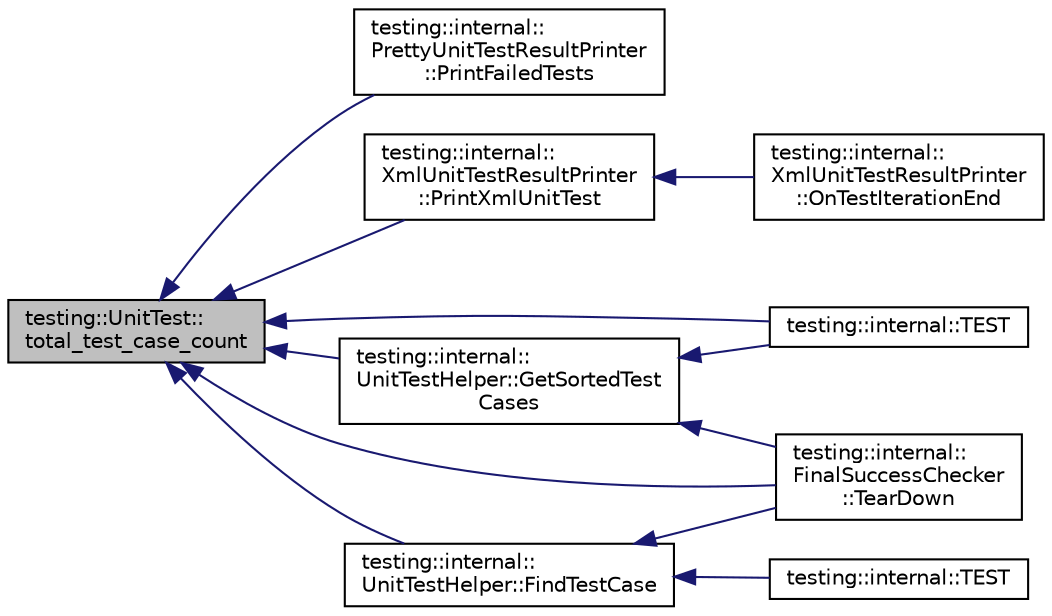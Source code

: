 digraph "testing::UnitTest::total_test_case_count"
{
  edge [fontname="Helvetica",fontsize="10",labelfontname="Helvetica",labelfontsize="10"];
  node [fontname="Helvetica",fontsize="10",shape=record];
  rankdir="LR";
  Node409 [label="testing::UnitTest::\ltotal_test_case_count",height=0.2,width=0.4,color="black", fillcolor="grey75", style="filled", fontcolor="black"];
  Node409 -> Node410 [dir="back",color="midnightblue",fontsize="10",style="solid",fontname="Helvetica"];
  Node410 [label="testing::internal::\lPrettyUnitTestResultPrinter\l::PrintFailedTests",height=0.2,width=0.4,color="black", fillcolor="white", style="filled",URL="$d7/d8b/classtesting_1_1internal_1_1_pretty_unit_test_result_printer.html#aca5a9dc08998948e293b307d931b3f86"];
  Node409 -> Node411 [dir="back",color="midnightblue",fontsize="10",style="solid",fontname="Helvetica"];
  Node411 [label="testing::internal::\lXmlUnitTestResultPrinter\l::PrintXmlUnitTest",height=0.2,width=0.4,color="black", fillcolor="white", style="filled",URL="$d3/dc6/classtesting_1_1internal_1_1_xml_unit_test_result_printer.html#a3be1c8766241d0f34cdf59b45a52f73b"];
  Node411 -> Node412 [dir="back",color="midnightblue",fontsize="10",style="solid",fontname="Helvetica"];
  Node412 [label="testing::internal::\lXmlUnitTestResultPrinter\l::OnTestIterationEnd",height=0.2,width=0.4,color="black", fillcolor="white", style="filled",URL="$d3/dc6/classtesting_1_1internal_1_1_xml_unit_test_result_printer.html#a2ae986dd2f4f2aed31cc6f3bc8c56898"];
  Node409 -> Node413 [dir="back",color="midnightblue",fontsize="10",style="solid",fontname="Helvetica"];
  Node413 [label="testing::internal::\lUnitTestHelper::GetSortedTest\lCases",height=0.2,width=0.4,color="black", fillcolor="white", style="filled",URL="$df/dcf/classtesting_1_1internal_1_1_unit_test_helper.html#a9a549307062083d10358638af272cc98"];
  Node413 -> Node414 [dir="back",color="midnightblue",fontsize="10",style="solid",fontname="Helvetica"];
  Node414 [label="testing::internal::TEST",height=0.2,width=0.4,color="black", fillcolor="white", style="filled",URL="$d0/da7/namespacetesting_1_1internal.html#a9ac879683abb06d1c0bba3a339ea2f40"];
  Node413 -> Node415 [dir="back",color="midnightblue",fontsize="10",style="solid",fontname="Helvetica"];
  Node415 [label="testing::internal::\lFinalSuccessChecker\l::TearDown",height=0.2,width=0.4,color="black", fillcolor="white", style="filled",URL="$dd/d88/classtesting_1_1internal_1_1_final_success_checker.html#a8f39d12a1f2bfe8c6c04b5c6749382c9"];
  Node409 -> Node416 [dir="back",color="midnightblue",fontsize="10",style="solid",fontname="Helvetica"];
  Node416 [label="testing::internal::\lUnitTestHelper::FindTestCase",height=0.2,width=0.4,color="black", fillcolor="white", style="filled",URL="$df/dcf/classtesting_1_1internal_1_1_unit_test_helper.html#a46303cbb7a6abb456f7b1350542113ac"];
  Node416 -> Node417 [dir="back",color="midnightblue",fontsize="10",style="solid",fontname="Helvetica"];
  Node417 [label="testing::internal::TEST",height=0.2,width=0.4,color="black", fillcolor="white", style="filled",URL="$d0/da7/namespacetesting_1_1internal.html#a33809333fe5b5f33c2bd56ddcdd1dbb6"];
  Node416 -> Node415 [dir="back",color="midnightblue",fontsize="10",style="solid",fontname="Helvetica"];
  Node409 -> Node414 [dir="back",color="midnightblue",fontsize="10",style="solid",fontname="Helvetica"];
  Node409 -> Node415 [dir="back",color="midnightblue",fontsize="10",style="solid",fontname="Helvetica"];
}
